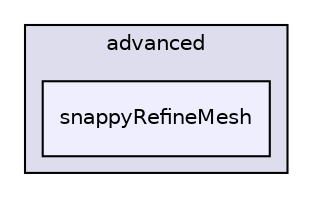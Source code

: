 digraph "applications/utilities/mesh/advanced/snappyRefineMesh" {
  bgcolor=transparent;
  compound=true
  node [ fontsize="10", fontname="Helvetica"];
  edge [ labelfontsize="10", labelfontname="Helvetica"];
  subgraph clusterdir_33cf184158805ce1a4614f861f9c9f7a {
    graph [ bgcolor="#ddddee", pencolor="black", label="advanced" fontname="Helvetica", fontsize="10", URL="dir_33cf184158805ce1a4614f861f9c9f7a.html"]
  dir_edff8f9eb390b6c0d5b498e22e8e4832 [shape=box, label="snappyRefineMesh", style="filled", fillcolor="#eeeeff", pencolor="black", URL="dir_edff8f9eb390b6c0d5b498e22e8e4832.html"];
  }
}
